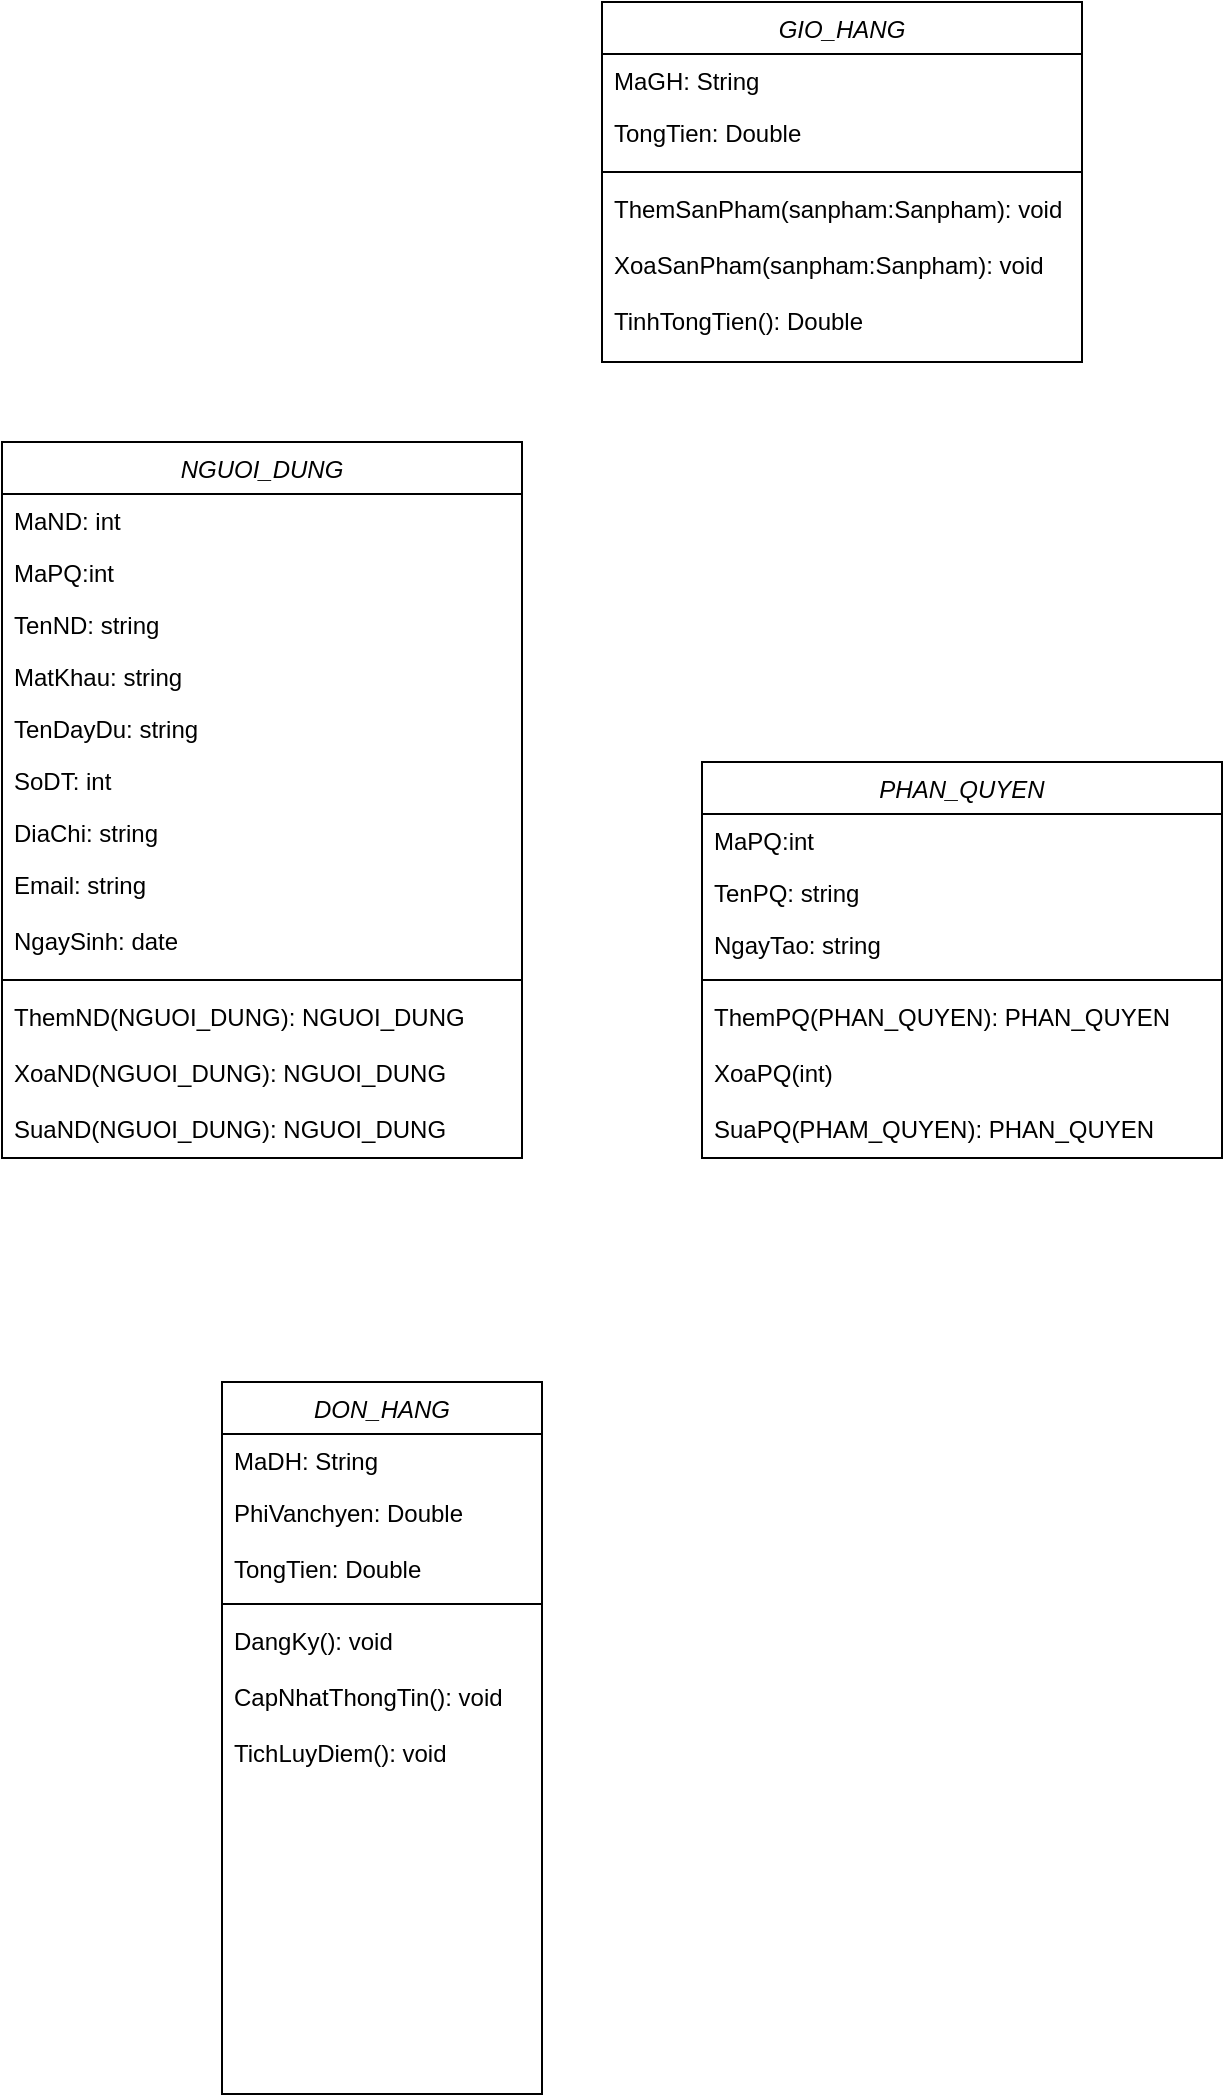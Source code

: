 <mxfile version="24.4.7" type="github">
  <diagram id="C5RBs43oDa-KdzZeNtuy" name="Page-1">
    <mxGraphModel dx="969" dy="2525" grid="1" gridSize="10" guides="1" tooltips="1" connect="1" arrows="1" fold="1" page="1" pageScale="1" pageWidth="827" pageHeight="1169" math="0" shadow="0">
      <root>
        <mxCell id="WIyWlLk6GJQsqaUBKTNV-0" />
        <mxCell id="WIyWlLk6GJQsqaUBKTNV-1" parent="WIyWlLk6GJQsqaUBKTNV-0" />
        <mxCell id="zkfFHV4jXpPFQw0GAbJ--0" value="NGUOI_DUNG" style="swimlane;fontStyle=2;align=center;verticalAlign=top;childLayout=stackLayout;horizontal=1;startSize=26;horizontalStack=0;resizeParent=1;resizeLast=0;collapsible=1;marginBottom=0;rounded=0;shadow=0;strokeWidth=1;" parent="WIyWlLk6GJQsqaUBKTNV-1" vertex="1">
          <mxGeometry x="50" y="-180" width="260" height="358" as="geometry">
            <mxRectangle x="230" y="140" width="160" height="26" as="alternateBounds" />
          </mxGeometry>
        </mxCell>
        <mxCell id="iKRU4X-LTk8CZdI5O7yv-9" value="MaND: int" style="text;align=left;verticalAlign=top;spacingLeft=4;spacingRight=4;overflow=hidden;rotatable=0;points=[[0,0.5],[1,0.5]];portConstraint=eastwest;rounded=0;shadow=0;html=0;" vertex="1" parent="zkfFHV4jXpPFQw0GAbJ--0">
          <mxGeometry y="26" width="260" height="26" as="geometry" />
        </mxCell>
        <mxCell id="iKRU4X-LTk8CZdI5O7yv-8" value="MaPQ:int" style="text;align=left;verticalAlign=top;spacingLeft=4;spacingRight=4;overflow=hidden;rotatable=0;points=[[0,0.5],[1,0.5]];portConstraint=eastwest;rounded=0;shadow=0;html=0;" vertex="1" parent="zkfFHV4jXpPFQw0GAbJ--0">
          <mxGeometry y="52" width="260" height="26" as="geometry" />
        </mxCell>
        <mxCell id="iKRU4X-LTk8CZdI5O7yv-6" value="TenND: string" style="text;align=left;verticalAlign=top;spacingLeft=4;spacingRight=4;overflow=hidden;rotatable=0;points=[[0,0.5],[1,0.5]];portConstraint=eastwest;rounded=0;shadow=0;html=0;" vertex="1" parent="zkfFHV4jXpPFQw0GAbJ--0">
          <mxGeometry y="78" width="260" height="26" as="geometry" />
        </mxCell>
        <mxCell id="iKRU4X-LTk8CZdI5O7yv-5" value="MatKhau: string" style="text;align=left;verticalAlign=top;spacingLeft=4;spacingRight=4;overflow=hidden;rotatable=0;points=[[0,0.5],[1,0.5]];portConstraint=eastwest;rounded=0;shadow=0;html=0;" vertex="1" parent="zkfFHV4jXpPFQw0GAbJ--0">
          <mxGeometry y="104" width="260" height="26" as="geometry" />
        </mxCell>
        <mxCell id="iKRU4X-LTk8CZdI5O7yv-4" value="TenDayDu: string" style="text;align=left;verticalAlign=top;spacingLeft=4;spacingRight=4;overflow=hidden;rotatable=0;points=[[0,0.5],[1,0.5]];portConstraint=eastwest;rounded=0;shadow=0;html=0;" vertex="1" parent="zkfFHV4jXpPFQw0GAbJ--0">
          <mxGeometry y="130" width="260" height="26" as="geometry" />
        </mxCell>
        <mxCell id="iKRU4X-LTk8CZdI5O7yv-3" value="SoDT: int" style="text;align=left;verticalAlign=top;spacingLeft=4;spacingRight=4;overflow=hidden;rotatable=0;points=[[0,0.5],[1,0.5]];portConstraint=eastwest;rounded=0;shadow=0;html=0;" vertex="1" parent="zkfFHV4jXpPFQw0GAbJ--0">
          <mxGeometry y="156" width="260" height="26" as="geometry" />
        </mxCell>
        <mxCell id="iKRU4X-LTk8CZdI5O7yv-7" value="DiaChi: string" style="text;align=left;verticalAlign=top;spacingLeft=4;spacingRight=4;overflow=hidden;rotatable=0;points=[[0,0.5],[1,0.5]];portConstraint=eastwest;rounded=0;shadow=0;html=0;" vertex="1" parent="zkfFHV4jXpPFQw0GAbJ--0">
          <mxGeometry y="182" width="260" height="26" as="geometry" />
        </mxCell>
        <mxCell id="iKRU4X-LTk8CZdI5O7yv-42" value="Email: string" style="text;align=left;verticalAlign=top;spacingLeft=4;spacingRight=4;overflow=hidden;rotatable=0;points=[[0,0.5],[1,0.5]];portConstraint=eastwest;rounded=0;shadow=0;html=0;" vertex="1" parent="zkfFHV4jXpPFQw0GAbJ--0">
          <mxGeometry y="208" width="260" height="28" as="geometry" />
        </mxCell>
        <mxCell id="iKRU4X-LTk8CZdI5O7yv-45" value="NgaySinh: date" style="text;align=left;verticalAlign=top;spacingLeft=4;spacingRight=4;overflow=hidden;rotatable=0;points=[[0,0.5],[1,0.5]];portConstraint=eastwest;rounded=0;shadow=0;html=0;" vertex="1" parent="zkfFHV4jXpPFQw0GAbJ--0">
          <mxGeometry y="236" width="260" height="28" as="geometry" />
        </mxCell>
        <mxCell id="zkfFHV4jXpPFQw0GAbJ--4" value="" style="line;html=1;strokeWidth=1;align=left;verticalAlign=middle;spacingTop=-1;spacingLeft=3;spacingRight=3;rotatable=0;labelPosition=right;points=[];portConstraint=eastwest;" parent="zkfFHV4jXpPFQw0GAbJ--0" vertex="1">
          <mxGeometry y="264" width="260" height="10" as="geometry" />
        </mxCell>
        <mxCell id="iKRU4X-LTk8CZdI5O7yv-12" value="ThemND(NGUOI_DUNG): NGUOI_DUNG" style="text;align=left;verticalAlign=top;spacingLeft=4;spacingRight=4;overflow=hidden;rotatable=0;points=[[0,0.5],[1,0.5]];portConstraint=eastwest;rounded=0;shadow=0;html=0;" vertex="1" parent="zkfFHV4jXpPFQw0GAbJ--0">
          <mxGeometry y="274" width="260" height="28" as="geometry" />
        </mxCell>
        <mxCell id="iKRU4X-LTk8CZdI5O7yv-43" value="XoaND(NGUOI_DUNG): NGUOI_DUNG" style="text;align=left;verticalAlign=top;spacingLeft=4;spacingRight=4;overflow=hidden;rotatable=0;points=[[0,0.5],[1,0.5]];portConstraint=eastwest;rounded=0;shadow=0;html=0;" vertex="1" parent="zkfFHV4jXpPFQw0GAbJ--0">
          <mxGeometry y="302" width="260" height="28" as="geometry" />
        </mxCell>
        <mxCell id="iKRU4X-LTk8CZdI5O7yv-44" value="SuaND(NGUOI_DUNG): NGUOI_DUNG" style="text;align=left;verticalAlign=top;spacingLeft=4;spacingRight=4;overflow=hidden;rotatable=0;points=[[0,0.5],[1,0.5]];portConstraint=eastwest;rounded=0;shadow=0;html=0;" vertex="1" parent="zkfFHV4jXpPFQw0GAbJ--0">
          <mxGeometry y="330" width="260" height="28" as="geometry" />
        </mxCell>
        <mxCell id="iKRU4X-LTk8CZdI5O7yv-13" value="GIO_HANG" style="swimlane;fontStyle=2;align=center;verticalAlign=top;childLayout=stackLayout;horizontal=1;startSize=26;horizontalStack=0;resizeParent=1;resizeLast=0;collapsible=1;marginBottom=0;rounded=0;shadow=0;strokeWidth=1;" vertex="1" parent="WIyWlLk6GJQsqaUBKTNV-1">
          <mxGeometry x="350" y="-400" width="240" height="180" as="geometry">
            <mxRectangle x="230" y="140" width="160" height="26" as="alternateBounds" />
          </mxGeometry>
        </mxCell>
        <mxCell id="iKRU4X-LTk8CZdI5O7yv-14" value="MaGH: String&#xa;" style="text;align=left;verticalAlign=top;spacingLeft=4;spacingRight=4;overflow=hidden;rotatable=0;points=[[0,0.5],[1,0.5]];portConstraint=eastwest;rounded=0;shadow=0;html=0;" vertex="1" parent="iKRU4X-LTk8CZdI5O7yv-13">
          <mxGeometry y="26" width="240" height="26" as="geometry" />
        </mxCell>
        <mxCell id="iKRU4X-LTk8CZdI5O7yv-15" value="TongTien: Double" style="text;align=left;verticalAlign=top;spacingLeft=4;spacingRight=4;overflow=hidden;rotatable=0;points=[[0,0.5],[1,0.5]];portConstraint=eastwest;rounded=0;shadow=0;html=0;" vertex="1" parent="iKRU4X-LTk8CZdI5O7yv-13">
          <mxGeometry y="52" width="240" height="28" as="geometry" />
        </mxCell>
        <mxCell id="iKRU4X-LTk8CZdI5O7yv-23" value="" style="line;html=1;strokeWidth=1;align=left;verticalAlign=middle;spacingTop=-1;spacingLeft=3;spacingRight=3;rotatable=0;labelPosition=right;points=[];portConstraint=eastwest;" vertex="1" parent="iKRU4X-LTk8CZdI5O7yv-13">
          <mxGeometry y="80" width="240" height="10" as="geometry" />
        </mxCell>
        <mxCell id="iKRU4X-LTk8CZdI5O7yv-24" value="ThemSanPham(sanpham:Sanpham): void" style="text;align=left;verticalAlign=top;spacingLeft=4;spacingRight=4;overflow=hidden;rotatable=0;points=[[0,0.5],[1,0.5]];portConstraint=eastwest;rounded=0;shadow=0;html=0;" vertex="1" parent="iKRU4X-LTk8CZdI5O7yv-13">
          <mxGeometry y="90" width="240" height="28" as="geometry" />
        </mxCell>
        <mxCell id="iKRU4X-LTk8CZdI5O7yv-25" value="XoaSanPham(sanpham:Sanpham): void" style="text;align=left;verticalAlign=top;spacingLeft=4;spacingRight=4;overflow=hidden;rotatable=0;points=[[0,0.5],[1,0.5]];portConstraint=eastwest;rounded=0;shadow=0;html=0;" vertex="1" parent="iKRU4X-LTk8CZdI5O7yv-13">
          <mxGeometry y="118" width="240" height="28" as="geometry" />
        </mxCell>
        <mxCell id="iKRU4X-LTk8CZdI5O7yv-26" value="TinhTongTien(): Double" style="text;align=left;verticalAlign=top;spacingLeft=4;spacingRight=4;overflow=hidden;rotatable=0;points=[[0,0.5],[1,0.5]];portConstraint=eastwest;rounded=0;shadow=0;html=0;" vertex="1" parent="iKRU4X-LTk8CZdI5O7yv-13">
          <mxGeometry y="146" width="240" height="28" as="geometry" />
        </mxCell>
        <mxCell id="iKRU4X-LTk8CZdI5O7yv-28" value="DON_HANG" style="swimlane;fontStyle=2;align=center;verticalAlign=top;childLayout=stackLayout;horizontal=1;startSize=26;horizontalStack=0;resizeParent=1;resizeLast=0;collapsible=1;marginBottom=0;rounded=0;shadow=0;strokeWidth=1;" vertex="1" parent="WIyWlLk6GJQsqaUBKTNV-1">
          <mxGeometry x="160" y="290" width="160" height="356" as="geometry">
            <mxRectangle x="230" y="140" width="160" height="26" as="alternateBounds" />
          </mxGeometry>
        </mxCell>
        <mxCell id="iKRU4X-LTk8CZdI5O7yv-29" value="MaDH: String&#xa;" style="text;align=left;verticalAlign=top;spacingLeft=4;spacingRight=4;overflow=hidden;rotatable=0;points=[[0,0.5],[1,0.5]];portConstraint=eastwest;rounded=0;shadow=0;html=0;" vertex="1" parent="iKRU4X-LTk8CZdI5O7yv-28">
          <mxGeometry y="26" width="160" height="26" as="geometry" />
        </mxCell>
        <mxCell id="iKRU4X-LTk8CZdI5O7yv-30" value="PhiVanchyen: Double" style="text;align=left;verticalAlign=top;spacingLeft=4;spacingRight=4;overflow=hidden;rotatable=0;points=[[0,0.5],[1,0.5]];portConstraint=eastwest;rounded=0;shadow=0;html=0;" vertex="1" parent="iKRU4X-LTk8CZdI5O7yv-28">
          <mxGeometry y="52" width="160" height="28" as="geometry" />
        </mxCell>
        <mxCell id="iKRU4X-LTk8CZdI5O7yv-31" value="TongTien: Double" style="text;align=left;verticalAlign=top;spacingLeft=4;spacingRight=4;overflow=hidden;rotatable=0;points=[[0,0.5],[1,0.5]];portConstraint=eastwest;rounded=0;shadow=0;html=0;" vertex="1" parent="iKRU4X-LTk8CZdI5O7yv-28">
          <mxGeometry y="80" width="160" height="26" as="geometry" />
        </mxCell>
        <mxCell id="iKRU4X-LTk8CZdI5O7yv-38" value="" style="line;html=1;strokeWidth=1;align=left;verticalAlign=middle;spacingTop=-1;spacingLeft=3;spacingRight=3;rotatable=0;labelPosition=right;points=[];portConstraint=eastwest;" vertex="1" parent="iKRU4X-LTk8CZdI5O7yv-28">
          <mxGeometry y="106" width="160" height="10" as="geometry" />
        </mxCell>
        <mxCell id="iKRU4X-LTk8CZdI5O7yv-39" value="DangKy(): void" style="text;align=left;verticalAlign=top;spacingLeft=4;spacingRight=4;overflow=hidden;rotatable=0;points=[[0,0.5],[1,0.5]];portConstraint=eastwest;rounded=0;shadow=0;html=0;" vertex="1" parent="iKRU4X-LTk8CZdI5O7yv-28">
          <mxGeometry y="116" width="160" height="28" as="geometry" />
        </mxCell>
        <mxCell id="iKRU4X-LTk8CZdI5O7yv-40" value="CapNhatThongTin(): void" style="text;align=left;verticalAlign=top;spacingLeft=4;spacingRight=4;overflow=hidden;rotatable=0;points=[[0,0.5],[1,0.5]];portConstraint=eastwest;rounded=0;shadow=0;html=0;" vertex="1" parent="iKRU4X-LTk8CZdI5O7yv-28">
          <mxGeometry y="144" width="160" height="28" as="geometry" />
        </mxCell>
        <mxCell id="iKRU4X-LTk8CZdI5O7yv-41" value="TichLuyDiem(): void" style="text;align=left;verticalAlign=top;spacingLeft=4;spacingRight=4;overflow=hidden;rotatable=0;points=[[0,0.5],[1,0.5]];portConstraint=eastwest;rounded=0;shadow=0;html=0;" vertex="1" parent="iKRU4X-LTk8CZdI5O7yv-28">
          <mxGeometry y="172" width="160" height="28" as="geometry" />
        </mxCell>
        <mxCell id="iKRU4X-LTk8CZdI5O7yv-46" value="PHAN_QUYEN" style="swimlane;fontStyle=2;align=center;verticalAlign=top;childLayout=stackLayout;horizontal=1;startSize=26;horizontalStack=0;resizeParent=1;resizeLast=0;collapsible=1;marginBottom=0;rounded=0;shadow=0;strokeWidth=1;" vertex="1" parent="WIyWlLk6GJQsqaUBKTNV-1">
          <mxGeometry x="400" y="-20" width="260" height="198" as="geometry">
            <mxRectangle x="230" y="140" width="160" height="26" as="alternateBounds" />
          </mxGeometry>
        </mxCell>
        <mxCell id="iKRU4X-LTk8CZdI5O7yv-48" value="MaPQ:int" style="text;align=left;verticalAlign=top;spacingLeft=4;spacingRight=4;overflow=hidden;rotatable=0;points=[[0,0.5],[1,0.5]];portConstraint=eastwest;rounded=0;shadow=0;html=0;" vertex="1" parent="iKRU4X-LTk8CZdI5O7yv-46">
          <mxGeometry y="26" width="260" height="26" as="geometry" />
        </mxCell>
        <mxCell id="iKRU4X-LTk8CZdI5O7yv-49" value="TenPQ: string" style="text;align=left;verticalAlign=top;spacingLeft=4;spacingRight=4;overflow=hidden;rotatable=0;points=[[0,0.5],[1,0.5]];portConstraint=eastwest;rounded=0;shadow=0;html=0;" vertex="1" parent="iKRU4X-LTk8CZdI5O7yv-46">
          <mxGeometry y="52" width="260" height="26" as="geometry" />
        </mxCell>
        <mxCell id="iKRU4X-LTk8CZdI5O7yv-50" value="NgayTao: string" style="text;align=left;verticalAlign=top;spacingLeft=4;spacingRight=4;overflow=hidden;rotatable=0;points=[[0,0.5],[1,0.5]];portConstraint=eastwest;rounded=0;shadow=0;html=0;" vertex="1" parent="iKRU4X-LTk8CZdI5O7yv-46">
          <mxGeometry y="78" width="260" height="26" as="geometry" />
        </mxCell>
        <mxCell id="iKRU4X-LTk8CZdI5O7yv-56" value="" style="line;html=1;strokeWidth=1;align=left;verticalAlign=middle;spacingTop=-1;spacingLeft=3;spacingRight=3;rotatable=0;labelPosition=right;points=[];portConstraint=eastwest;" vertex="1" parent="iKRU4X-LTk8CZdI5O7yv-46">
          <mxGeometry y="104" width="260" height="10" as="geometry" />
        </mxCell>
        <mxCell id="iKRU4X-LTk8CZdI5O7yv-57" value="ThemPQ(PHAN_QUYEN): PHAN_QUYEN" style="text;align=left;verticalAlign=top;spacingLeft=4;spacingRight=4;overflow=hidden;rotatable=0;points=[[0,0.5],[1,0.5]];portConstraint=eastwest;rounded=0;shadow=0;html=0;" vertex="1" parent="iKRU4X-LTk8CZdI5O7yv-46">
          <mxGeometry y="114" width="260" height="28" as="geometry" />
        </mxCell>
        <mxCell id="iKRU4X-LTk8CZdI5O7yv-58" value="XoaPQ(int)" style="text;align=left;verticalAlign=top;spacingLeft=4;spacingRight=4;overflow=hidden;rotatable=0;points=[[0,0.5],[1,0.5]];portConstraint=eastwest;rounded=0;shadow=0;html=0;" vertex="1" parent="iKRU4X-LTk8CZdI5O7yv-46">
          <mxGeometry y="142" width="260" height="28" as="geometry" />
        </mxCell>
        <mxCell id="iKRU4X-LTk8CZdI5O7yv-59" value="SuaPQ(PHAM_QUYEN): PHAN_QUYEN" style="text;align=left;verticalAlign=top;spacingLeft=4;spacingRight=4;overflow=hidden;rotatable=0;points=[[0,0.5],[1,0.5]];portConstraint=eastwest;rounded=0;shadow=0;html=0;" vertex="1" parent="iKRU4X-LTk8CZdI5O7yv-46">
          <mxGeometry y="170" width="260" height="28" as="geometry" />
        </mxCell>
      </root>
    </mxGraphModel>
  </diagram>
</mxfile>

